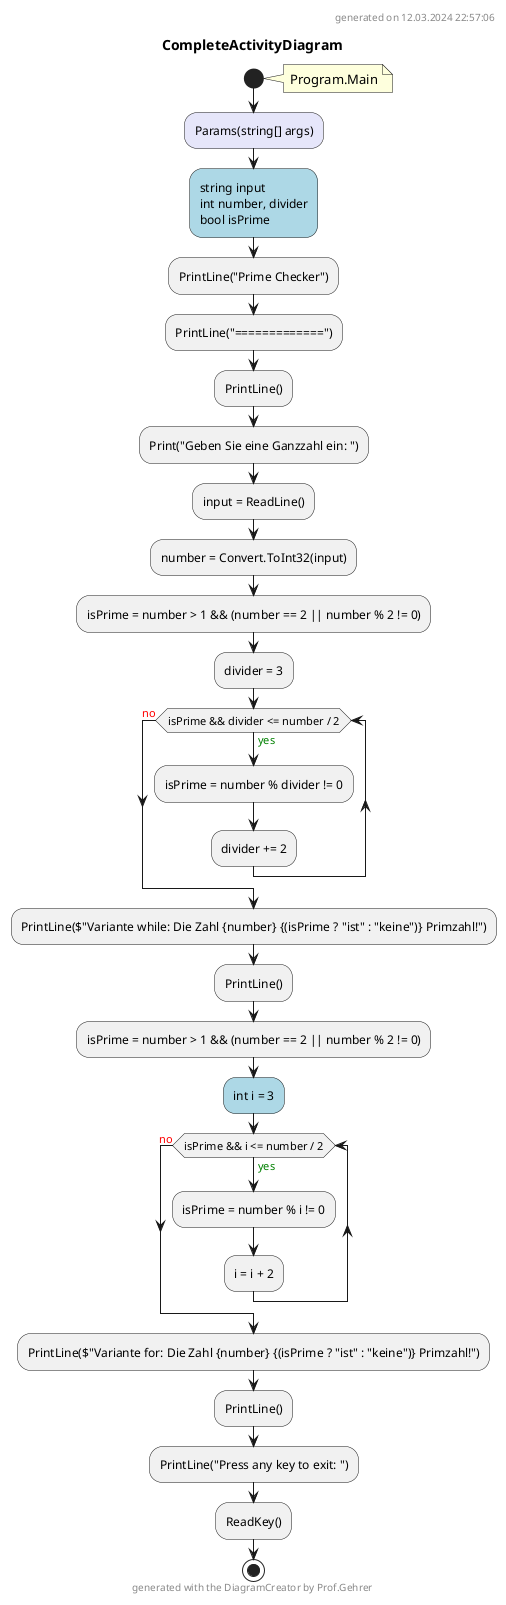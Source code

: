 @startuml CompleteActivityDiagram
header
generated on 12.03.2024 22:57:06
end header
title CompleteActivityDiagram
start
note right:  Program.Main
#Lavender:Params(string[] args);
#LightBlue:string input
int number, divider
bool isPrime;
:PrintLine("Prime Checker");
:PrintLine("=============");
:PrintLine();
:Print("Geben Sie eine Ganzzahl ein: ");
:input = ReadLine();
:number = Convert.ToInt32(input);
:isPrime = number > 1 && (number == 2 || number % 2 != 0);
:divider = 3;
while (isPrime && divider <= number / 2) is (<color:green>yes)
    :isPrime = number % divider != 0;
    :divider += 2;
endwhile (<color:red>no)
:PrintLine($"Variante while: Die Zahl {number} {(isPrime ? "ist" : "keine")} Primzahl!");
:PrintLine();
:isPrime = number > 1 && (number == 2 || number % 2 != 0);
#LightBlue:int i = 3;
while (isPrime && i <= number / 2) is (<color:green>yes)
    :isPrime = number % i != 0;
:i = i + 2;
endwhile (<color:red>no)
:PrintLine($"Variante for: Die Zahl {number} {(isPrime ? "ist" : "keine")} Primzahl!");
:PrintLine();
:PrintLine("Press any key to exit: ");
:ReadKey();
stop
footer
generated with the DiagramCreator by Prof.Gehrer
end footer
@enduml
